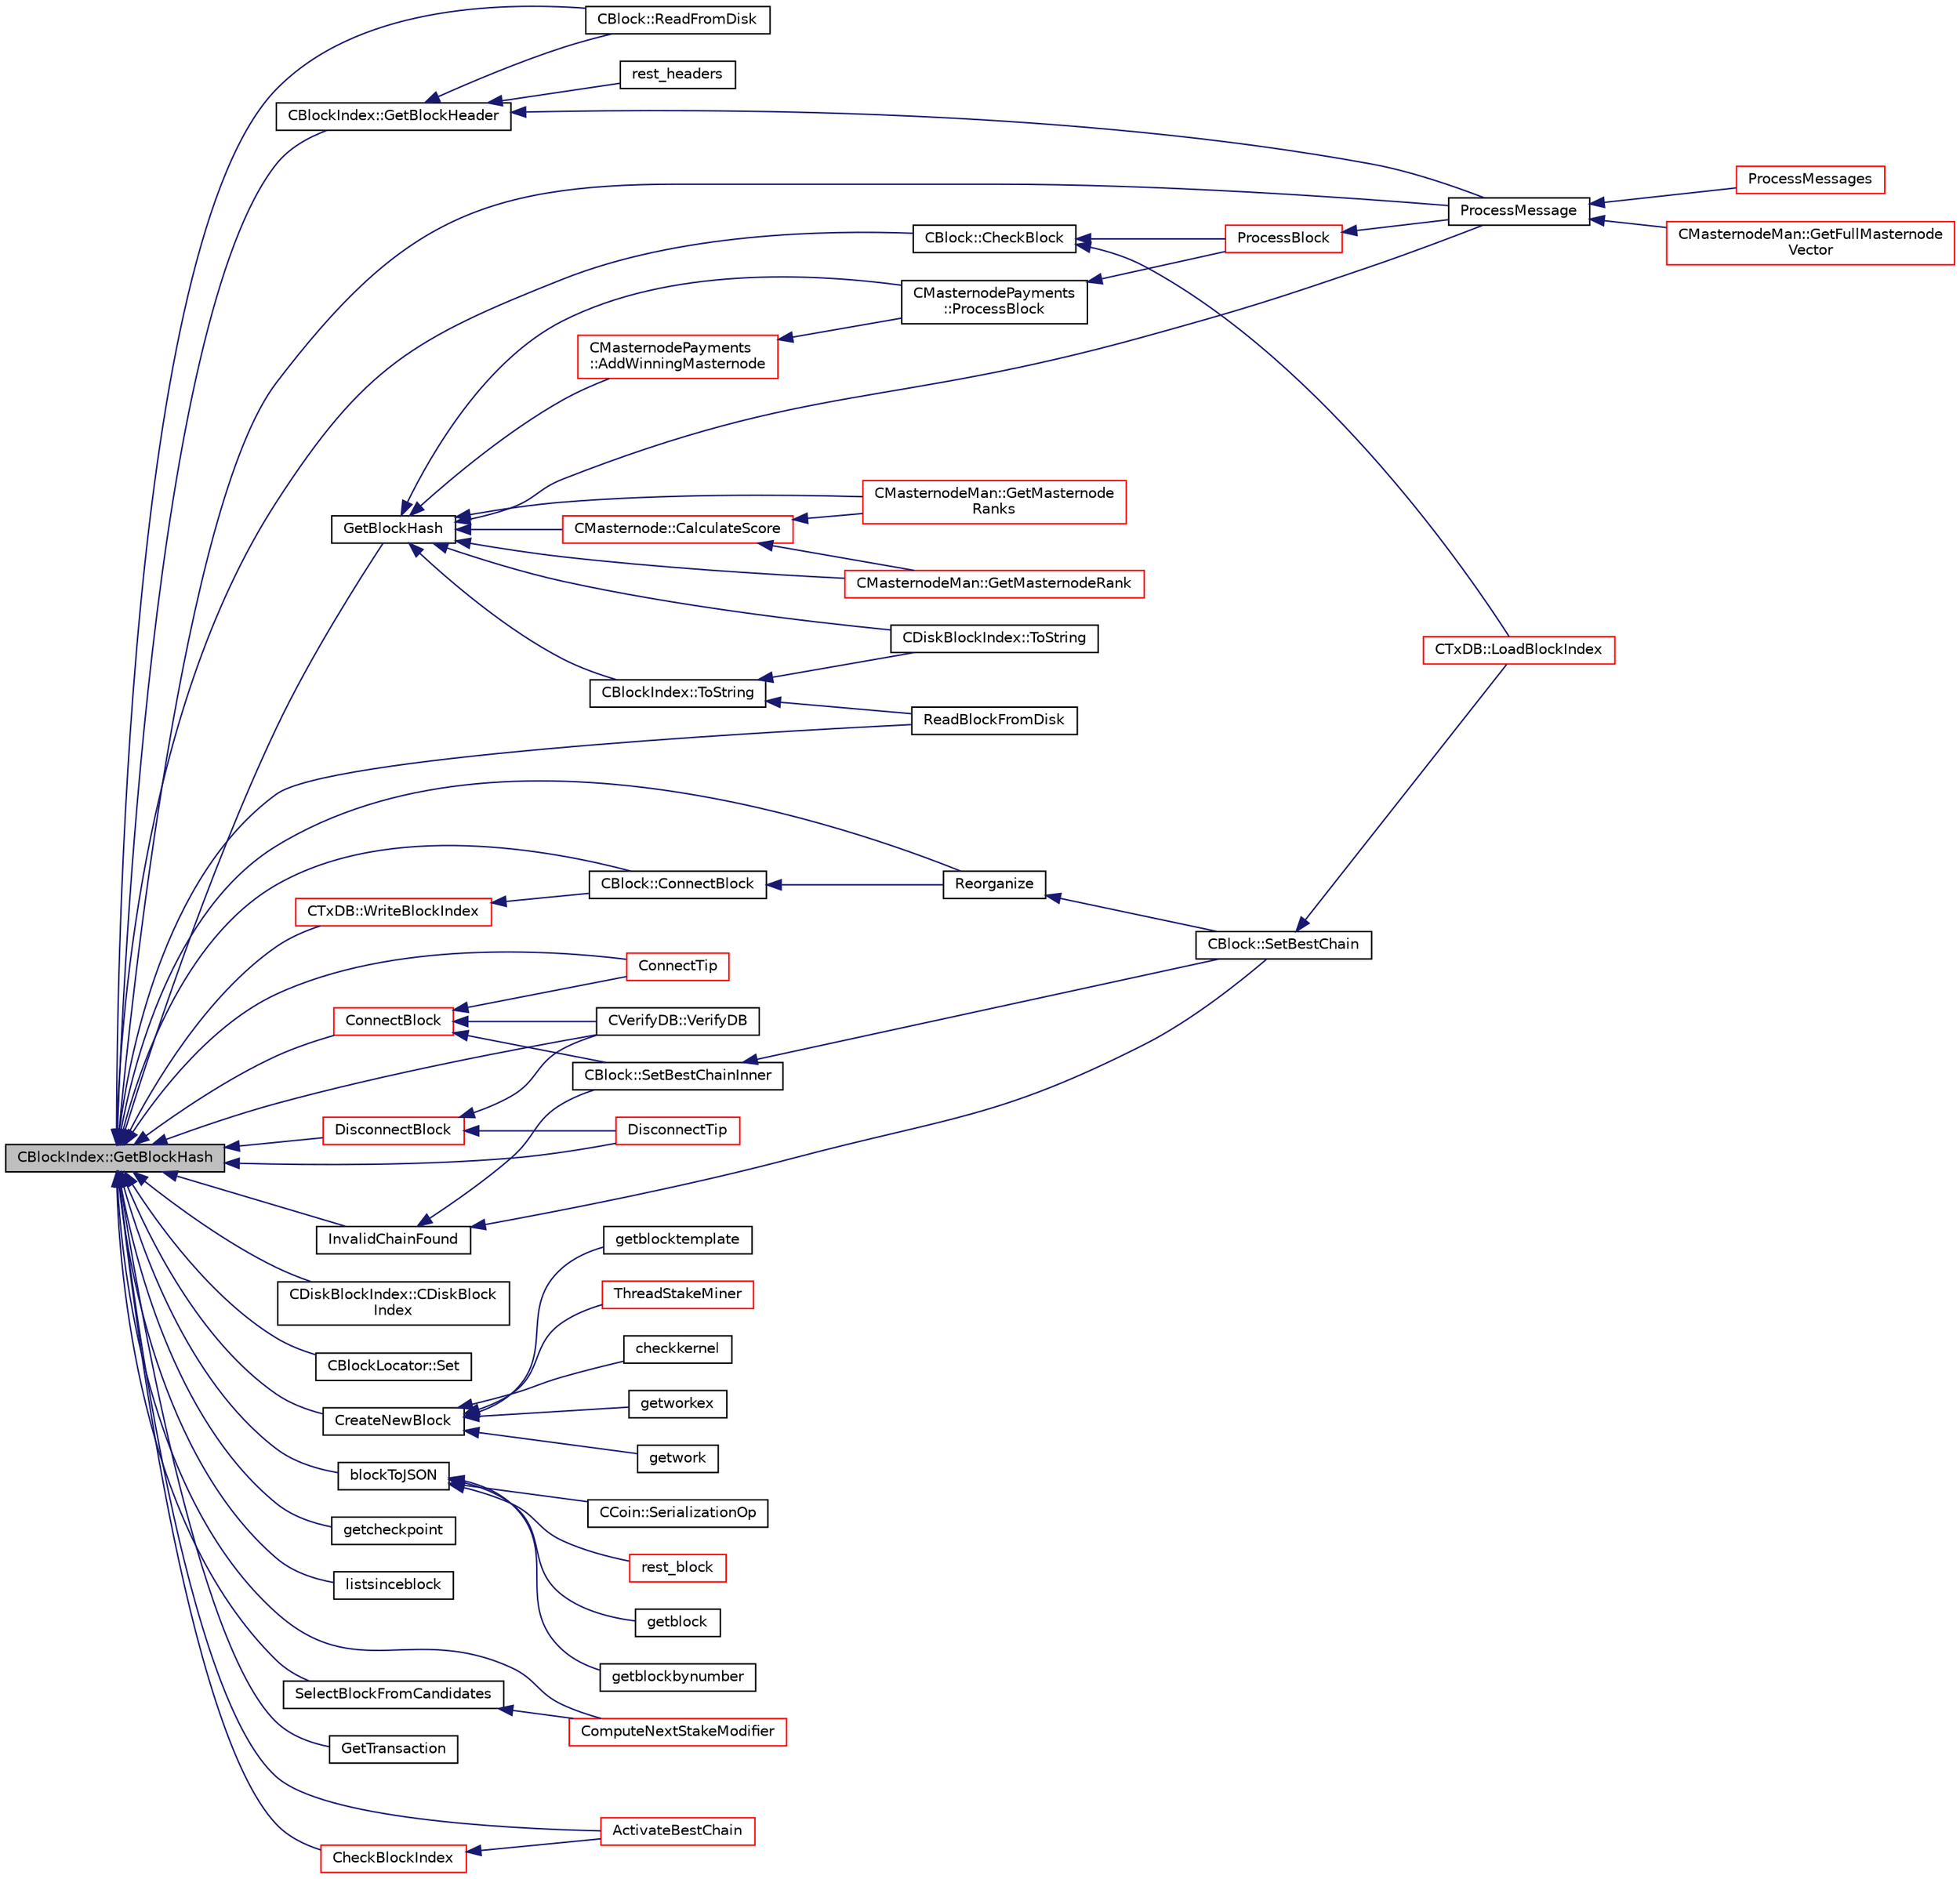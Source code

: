 digraph "CBlockIndex::GetBlockHash"
{
  edge [fontname="Helvetica",fontsize="10",labelfontname="Helvetica",labelfontsize="10"];
  node [fontname="Helvetica",fontsize="10",shape=record];
  rankdir="LR";
  Node32 [label="CBlockIndex::GetBlockHash",height=0.2,width=0.4,color="black", fillcolor="grey75", style="filled", fontcolor="black"];
  Node32 -> Node33 [dir="back",color="midnightblue",fontsize="10",style="solid",fontname="Helvetica"];
  Node33 [label="CBlock::ReadFromDisk",height=0.2,width=0.4,color="black", fillcolor="white", style="filled",URL="$d3/d51/class_c_block.html#ad31bb55c819816d722ebc0980d85cfc7"];
  Node32 -> Node34 [dir="back",color="midnightblue",fontsize="10",style="solid",fontname="Helvetica"];
  Node34 [label="InvalidChainFound",height=0.2,width=0.4,color="black", fillcolor="white", style="filled",URL="$df/d0a/main_8cpp.html#a13e27b2736226dd1e1cb3918eeb58153"];
  Node34 -> Node35 [dir="back",color="midnightblue",fontsize="10",style="solid",fontname="Helvetica"];
  Node35 [label="CBlock::SetBestChainInner",height=0.2,width=0.4,color="black", fillcolor="white", style="filled",URL="$d3/d51/class_c_block.html#a82c90ccbecf89a38ff56d8429514e2c2"];
  Node35 -> Node36 [dir="back",color="midnightblue",fontsize="10",style="solid",fontname="Helvetica"];
  Node36 [label="CBlock::SetBestChain",height=0.2,width=0.4,color="black", fillcolor="white", style="filled",URL="$d3/d51/class_c_block.html#a6e308b2d75d1cfc4a75eda36feb60ca1"];
  Node36 -> Node37 [dir="back",color="midnightblue",fontsize="10",style="solid",fontname="Helvetica"];
  Node37 [label="CTxDB::LoadBlockIndex",height=0.2,width=0.4,color="red", fillcolor="white", style="filled",URL="$d9/d8d/class_c_tx_d_b.html#abcb9df0821d996f811f6604b452a26a0"];
  Node34 -> Node36 [dir="back",color="midnightblue",fontsize="10",style="solid",fontname="Helvetica"];
  Node32 -> Node44 [dir="back",color="midnightblue",fontsize="10",style="solid",fontname="Helvetica"];
  Node44 [label="CBlock::ConnectBlock",height=0.2,width=0.4,color="black", fillcolor="white", style="filled",URL="$d3/d51/class_c_block.html#a1ae149d97c7b7eadf48f5cea934b6217"];
  Node44 -> Node45 [dir="back",color="midnightblue",fontsize="10",style="solid",fontname="Helvetica"];
  Node45 [label="Reorganize",height=0.2,width=0.4,color="black", fillcolor="white", style="filled",URL="$df/d0a/main_8cpp.html#ad8e09920f5a3ce2670c5efa26ef65227"];
  Node45 -> Node36 [dir="back",color="midnightblue",fontsize="10",style="solid",fontname="Helvetica"];
  Node32 -> Node45 [dir="back",color="midnightblue",fontsize="10",style="solid",fontname="Helvetica"];
  Node32 -> Node46 [dir="back",color="midnightblue",fontsize="10",style="solid",fontname="Helvetica"];
  Node46 [label="CBlock::CheckBlock",height=0.2,width=0.4,color="black", fillcolor="white", style="filled",URL="$d3/d51/class_c_block.html#a423d19b5a2bf03e26cd412976df3ab20"];
  Node46 -> Node47 [dir="back",color="midnightblue",fontsize="10",style="solid",fontname="Helvetica"];
  Node47 [label="ProcessBlock",height=0.2,width=0.4,color="red", fillcolor="white", style="filled",URL="$d4/dbf/main_8h.html#a7c8a7be3439bb5e1e40548a332a3cf29"];
  Node47 -> Node50 [dir="back",color="midnightblue",fontsize="10",style="solid",fontname="Helvetica"];
  Node50 [label="ProcessMessage",height=0.2,width=0.4,color="black", fillcolor="white", style="filled",URL="$df/d0a/main_8cpp.html#a8ba92b1a4bce3c835e887a9073d17d8e"];
  Node50 -> Node51 [dir="back",color="midnightblue",fontsize="10",style="solid",fontname="Helvetica"];
  Node51 [label="ProcessMessages",height=0.2,width=0.4,color="red", fillcolor="white", style="filled",URL="$d4/dbf/main_8h.html#a196f9318f02448b85b28d612698934fd"];
  Node50 -> Node55 [dir="back",color="midnightblue",fontsize="10",style="solid",fontname="Helvetica"];
  Node55 [label="CMasternodeMan::GetFullMasternode\lVector",height=0.2,width=0.4,color="red", fillcolor="white", style="filled",URL="$dc/d6b/class_c_masternode_man.html#ab39e213a7601e1bef2eba1d5d63206f5"];
  Node46 -> Node37 [dir="back",color="midnightblue",fontsize="10",style="solid",fontname="Helvetica"];
  Node32 -> Node50 [dir="back",color="midnightblue",fontsize="10",style="solid",fontname="Helvetica"];
  Node32 -> Node68 [dir="back",color="midnightblue",fontsize="10",style="solid",fontname="Helvetica"];
  Node68 [label="CBlockIndex::GetBlockHeader",height=0.2,width=0.4,color="black", fillcolor="white", style="filled",URL="$d3/dbd/class_c_block_index.html#a476a76d3aec550ca8bc0c85450d93246"];
  Node68 -> Node33 [dir="back",color="midnightblue",fontsize="10",style="solid",fontname="Helvetica"];
  Node68 -> Node50 [dir="back",color="midnightblue",fontsize="10",style="solid",fontname="Helvetica"];
  Node68 -> Node69 [dir="back",color="midnightblue",fontsize="10",style="solid",fontname="Helvetica"];
  Node69 [label="rest_headers",height=0.2,width=0.4,color="black", fillcolor="white", style="filled",URL="$d8/d04/rest_8cpp.html#a6155083969f391810ef103732f50793a"];
  Node32 -> Node70 [dir="back",color="midnightblue",fontsize="10",style="solid",fontname="Helvetica"];
  Node70 [label="CDiskBlockIndex::CDiskBlock\lIndex",height=0.2,width=0.4,color="black", fillcolor="white", style="filled",URL="$d1/db1/class_c_disk_block_index.html#a1407006c4526260b57ec2d8b3abc707d"];
  Node32 -> Node71 [dir="back",color="midnightblue",fontsize="10",style="solid",fontname="Helvetica"];
  Node71 [label="CBlockLocator::Set",height=0.2,width=0.4,color="black", fillcolor="white", style="filled",URL="$d6/dbc/class_c_block_locator.html#abe0917322a7d29a0e080402694237a7b"];
  Node32 -> Node72 [dir="back",color="midnightblue",fontsize="10",style="solid",fontname="Helvetica"];
  Node72 [label="GetBlockHash",height=0.2,width=0.4,color="black", fillcolor="white", style="filled",URL="$d9/dec/masternode_8h.html#a32f5cbabfc2bd53c2f2daedf122a83cb"];
  Node72 -> Node50 [dir="back",color="midnightblue",fontsize="10",style="solid",fontname="Helvetica"];
  Node72 -> Node73 [dir="back",color="midnightblue",fontsize="10",style="solid",fontname="Helvetica"];
  Node73 [label="CBlockIndex::ToString",height=0.2,width=0.4,color="black", fillcolor="white", style="filled",URL="$d3/dbd/class_c_block_index.html#a18258e956a4bc77dcccdb0db8f91effe"];
  Node73 -> Node74 [dir="back",color="midnightblue",fontsize="10",style="solid",fontname="Helvetica"];
  Node74 [label="CDiskBlockIndex::ToString",height=0.2,width=0.4,color="black", fillcolor="white", style="filled",URL="$d1/db1/class_c_disk_block_index.html#a347eafa0667f8641f73062b48c217d61"];
  Node73 -> Node75 [dir="back",color="midnightblue",fontsize="10",style="solid",fontname="Helvetica"];
  Node75 [label="ReadBlockFromDisk",height=0.2,width=0.4,color="black", fillcolor="white", style="filled",URL="$db/d38/validation_8h.html#aee79e45a0b167f9b312f83a23880cfbc"];
  Node72 -> Node74 [dir="back",color="midnightblue",fontsize="10",style="solid",fontname="Helvetica"];
  Node72 -> Node76 [dir="back",color="midnightblue",fontsize="10",style="solid",fontname="Helvetica"];
  Node76 [label="CMasternodePayments\l::AddWinningMasternode",height=0.2,width=0.4,color="red", fillcolor="white", style="filled",URL="$dc/d9a/class_c_masternode_payments.html#a0812cd761893ca4fc5b1131fc535115c"];
  Node76 -> Node78 [dir="back",color="midnightblue",fontsize="10",style="solid",fontname="Helvetica"];
  Node78 [label="CMasternodePayments\l::ProcessBlock",height=0.2,width=0.4,color="black", fillcolor="white", style="filled",URL="$dc/d9a/class_c_masternode_payments.html#aa23dfbc148f10f601e9771bfcffea441"];
  Node78 -> Node47 [dir="back",color="midnightblue",fontsize="10",style="solid",fontname="Helvetica"];
  Node72 -> Node78 [dir="back",color="midnightblue",fontsize="10",style="solid",fontname="Helvetica"];
  Node72 -> Node79 [dir="back",color="midnightblue",fontsize="10",style="solid",fontname="Helvetica"];
  Node79 [label="CMasternode::CalculateScore",height=0.2,width=0.4,color="red", fillcolor="white", style="filled",URL="$d6/dac/class_c_masternode.html#a5193b7bca7224b39c455ddd39f0846f3"];
  Node79 -> Node83 [dir="back",color="midnightblue",fontsize="10",style="solid",fontname="Helvetica"];
  Node83 [label="CMasternodeMan::GetMasternodeRank",height=0.2,width=0.4,color="red", fillcolor="white", style="filled",URL="$dc/d6b/class_c_masternode_man.html#a41fd522da90284837d5dcb1e2d2e7d7c"];
  Node79 -> Node90 [dir="back",color="midnightblue",fontsize="10",style="solid",fontname="Helvetica"];
  Node90 [label="CMasternodeMan::GetMasternode\lRanks",height=0.2,width=0.4,color="red", fillcolor="white", style="filled",URL="$dc/d6b/class_c_masternode_man.html#ac06180b4570d5d1b098979c2f59a7a90"];
  Node72 -> Node83 [dir="back",color="midnightblue",fontsize="10",style="solid",fontname="Helvetica"];
  Node72 -> Node90 [dir="back",color="midnightblue",fontsize="10",style="solid",fontname="Helvetica"];
  Node32 -> Node94 [dir="back",color="midnightblue",fontsize="10",style="solid",fontname="Helvetica"];
  Node94 [label="CreateNewBlock",height=0.2,width=0.4,color="black", fillcolor="white", style="filled",URL="$de/d13/miner_8h.html#aca0de7d757e027c2b08bd101c68c1549"];
  Node94 -> Node66 [dir="back",color="midnightblue",fontsize="10",style="solid",fontname="Helvetica"];
  Node66 [label="ThreadStakeMiner",height=0.2,width=0.4,color="red", fillcolor="white", style="filled",URL="$d6/de3/miner_8cpp.html#a31faece5ef0e403969b3d3debd79b352"];
  Node94 -> Node95 [dir="back",color="midnightblue",fontsize="10",style="solid",fontname="Helvetica"];
  Node95 [label="checkkernel",height=0.2,width=0.4,color="black", fillcolor="white", style="filled",URL="$d4/ddd/rpcmining_8cpp.html#a36ee2284a7252841b8a62a9531b6acbc"];
  Node94 -> Node63 [dir="back",color="midnightblue",fontsize="10",style="solid",fontname="Helvetica"];
  Node63 [label="getworkex",height=0.2,width=0.4,color="black", fillcolor="white", style="filled",URL="$d4/ddd/rpcmining_8cpp.html#aa40f86dc468a3f2ef4a3bba99e20a069"];
  Node94 -> Node64 [dir="back",color="midnightblue",fontsize="10",style="solid",fontname="Helvetica"];
  Node64 [label="getwork",height=0.2,width=0.4,color="black", fillcolor="white", style="filled",URL="$d4/ddd/rpcmining_8cpp.html#a356be62c93d38267a7da9e1cb644d547"];
  Node94 -> Node96 [dir="back",color="midnightblue",fontsize="10",style="solid",fontname="Helvetica"];
  Node96 [label="getblocktemplate",height=0.2,width=0.4,color="black", fillcolor="white", style="filled",URL="$d4/ddd/rpcmining_8cpp.html#a27347eecedd59156c914fcb5ce488f9a"];
  Node32 -> Node97 [dir="back",color="midnightblue",fontsize="10",style="solid",fontname="Helvetica"];
  Node97 [label="blockToJSON",height=0.2,width=0.4,color="black", fillcolor="white", style="filled",URL="$d0/d47/rpcblockchain_8cpp.html#a414df5de934bac4418f19c9293f63dad"];
  Node97 -> Node98 [dir="back",color="midnightblue",fontsize="10",style="solid",fontname="Helvetica"];
  Node98 [label="CCoin::SerializationOp",height=0.2,width=0.4,color="black", fillcolor="white", style="filled",URL="$d6/d99/struct_c_coin.html#a2a0a2532bdacb03b087b3b0a400830ec"];
  Node97 -> Node99 [dir="back",color="midnightblue",fontsize="10",style="solid",fontname="Helvetica"];
  Node99 [label="rest_block",height=0.2,width=0.4,color="red", fillcolor="white", style="filled",URL="$d8/d04/rest_8cpp.html#a99e4aae76e1b90f996cf7c24b5281464"];
  Node97 -> Node102 [dir="back",color="midnightblue",fontsize="10",style="solid",fontname="Helvetica"];
  Node102 [label="getblock",height=0.2,width=0.4,color="black", fillcolor="white", style="filled",URL="$d0/d47/rpcblockchain_8cpp.html#a63608cf1bb275120194c3b4e070af3d7"];
  Node97 -> Node103 [dir="back",color="midnightblue",fontsize="10",style="solid",fontname="Helvetica"];
  Node103 [label="getblockbynumber",height=0.2,width=0.4,color="black", fillcolor="white", style="filled",URL="$d0/d47/rpcblockchain_8cpp.html#a4039f7b3e313c63b81c98e3fc479a117"];
  Node32 -> Node104 [dir="back",color="midnightblue",fontsize="10",style="solid",fontname="Helvetica"];
  Node104 [label="getcheckpoint",height=0.2,width=0.4,color="black", fillcolor="white", style="filled",URL="$d0/d47/rpcblockchain_8cpp.html#a18e0cd566c85cd589c2d687fa06d77e7"];
  Node32 -> Node105 [dir="back",color="midnightblue",fontsize="10",style="solid",fontname="Helvetica"];
  Node105 [label="listsinceblock",height=0.2,width=0.4,color="black", fillcolor="white", style="filled",URL="$df/d1d/rpcwallet_8cpp.html#a53cf4975a89f414ef3bd180f6b4773cd"];
  Node32 -> Node106 [dir="back",color="midnightblue",fontsize="10",style="solid",fontname="Helvetica"];
  Node106 [label="SelectBlockFromCandidates",height=0.2,width=0.4,color="black", fillcolor="white", style="filled",URL="$d1/df6/stake_8cpp.html#a747d5f77a77edf81199ebdf35bba8c86"];
  Node106 -> Node107 [dir="back",color="midnightblue",fontsize="10",style="solid",fontname="Helvetica"];
  Node107 [label="ComputeNextStakeModifier",height=0.2,width=0.4,color="red", fillcolor="white", style="filled",URL="$d4/dd4/stake_8h.html#aa58b095aa0abb6f956cc68169124099a"];
  Node32 -> Node107 [dir="back",color="midnightblue",fontsize="10",style="solid",fontname="Helvetica"];
  Node32 -> Node109 [dir="back",color="midnightblue",fontsize="10",style="solid",fontname="Helvetica"];
  Node109 [label="CTxDB::WriteBlockIndex",height=0.2,width=0.4,color="red", fillcolor="white", style="filled",URL="$d9/d8d/class_c_tx_d_b.html#a56f170187a609bd747c29b3a4adddd8e"];
  Node109 -> Node44 [dir="back",color="midnightblue",fontsize="10",style="solid",fontname="Helvetica"];
  Node32 -> Node111 [dir="back",color="midnightblue",fontsize="10",style="solid",fontname="Helvetica"];
  Node111 [label="GetTransaction",height=0.2,width=0.4,color="black", fillcolor="white", style="filled",URL="$db/d38/validation_8h.html#a07fae6c3df8041881d293cd91afd9c97",tooltip="Retrieve a transaction (from memory pool, or from disk, if possible) "];
  Node32 -> Node75 [dir="back",color="midnightblue",fontsize="10",style="solid",fontname="Helvetica"];
  Node32 -> Node112 [dir="back",color="midnightblue",fontsize="10",style="solid",fontname="Helvetica"];
  Node112 [label="DisconnectBlock",height=0.2,width=0.4,color="red", fillcolor="white", style="filled",URL="$dd/d7d/validation_8cpp.html#a9ae73cb80e18eba566a76c8f7ceb887c",tooltip="Undo the effects of this block (with given index) on the UTXO set represented by coins. "];
  Node112 -> Node114 [dir="back",color="midnightblue",fontsize="10",style="solid",fontname="Helvetica"];
  Node114 [label="DisconnectTip",height=0.2,width=0.4,color="red", fillcolor="white", style="filled",URL="$dd/d7d/validation_8cpp.html#af22a75696068786d303019f31f29eb9e",tooltip="Disconnect chainActive&#39;s tip. "];
  Node112 -> Node132 [dir="back",color="midnightblue",fontsize="10",style="solid",fontname="Helvetica"];
  Node132 [label="CVerifyDB::VerifyDB",height=0.2,width=0.4,color="black", fillcolor="white", style="filled",URL="$d7/da0/class_c_verify_d_b.html#af12e07230f20d23cf01d417d0e785c49"];
  Node32 -> Node129 [dir="back",color="midnightblue",fontsize="10",style="solid",fontname="Helvetica"];
  Node129 [label="ConnectBlock",height=0.2,width=0.4,color="red", fillcolor="white", style="filled",URL="$dd/d7d/validation_8cpp.html#afafbb35ee38b98e832fcb8b159942055",tooltip="Apply the effects of this block (with given index) on the UTXO set represented by coins..."];
  Node129 -> Node35 [dir="back",color="midnightblue",fontsize="10",style="solid",fontname="Helvetica"];
  Node129 -> Node130 [dir="back",color="midnightblue",fontsize="10",style="solid",fontname="Helvetica"];
  Node130 [label="ConnectTip",height=0.2,width=0.4,color="red", fillcolor="white", style="filled",URL="$dd/d7d/validation_8cpp.html#a6aed3630ddc1f0822daf257250d4799a",tooltip="Connect a new block to chainActive. "];
  Node129 -> Node132 [dir="back",color="midnightblue",fontsize="10",style="solid",fontname="Helvetica"];
  Node32 -> Node114 [dir="back",color="midnightblue",fontsize="10",style="solid",fontname="Helvetica"];
  Node32 -> Node130 [dir="back",color="midnightblue",fontsize="10",style="solid",fontname="Helvetica"];
  Node32 -> Node116 [dir="back",color="midnightblue",fontsize="10",style="solid",fontname="Helvetica"];
  Node116 [label="ActivateBestChain",height=0.2,width=0.4,color="red", fillcolor="white", style="filled",URL="$db/d38/validation_8h.html#a81d9ced51eb72d4df66abddb00318b64",tooltip="Find the best known block, and make it the tip of the block chain. "];
  Node32 -> Node132 [dir="back",color="midnightblue",fontsize="10",style="solid",fontname="Helvetica"];
  Node32 -> Node133 [dir="back",color="midnightblue",fontsize="10",style="solid",fontname="Helvetica"];
  Node133 [label="CheckBlockIndex",height=0.2,width=0.4,color="red", fillcolor="white", style="filled",URL="$dd/d7d/validation_8cpp.html#a2f4243729dc8ec324a1088f256bdc506"];
  Node133 -> Node116 [dir="back",color="midnightblue",fontsize="10",style="solid",fontname="Helvetica"];
}
